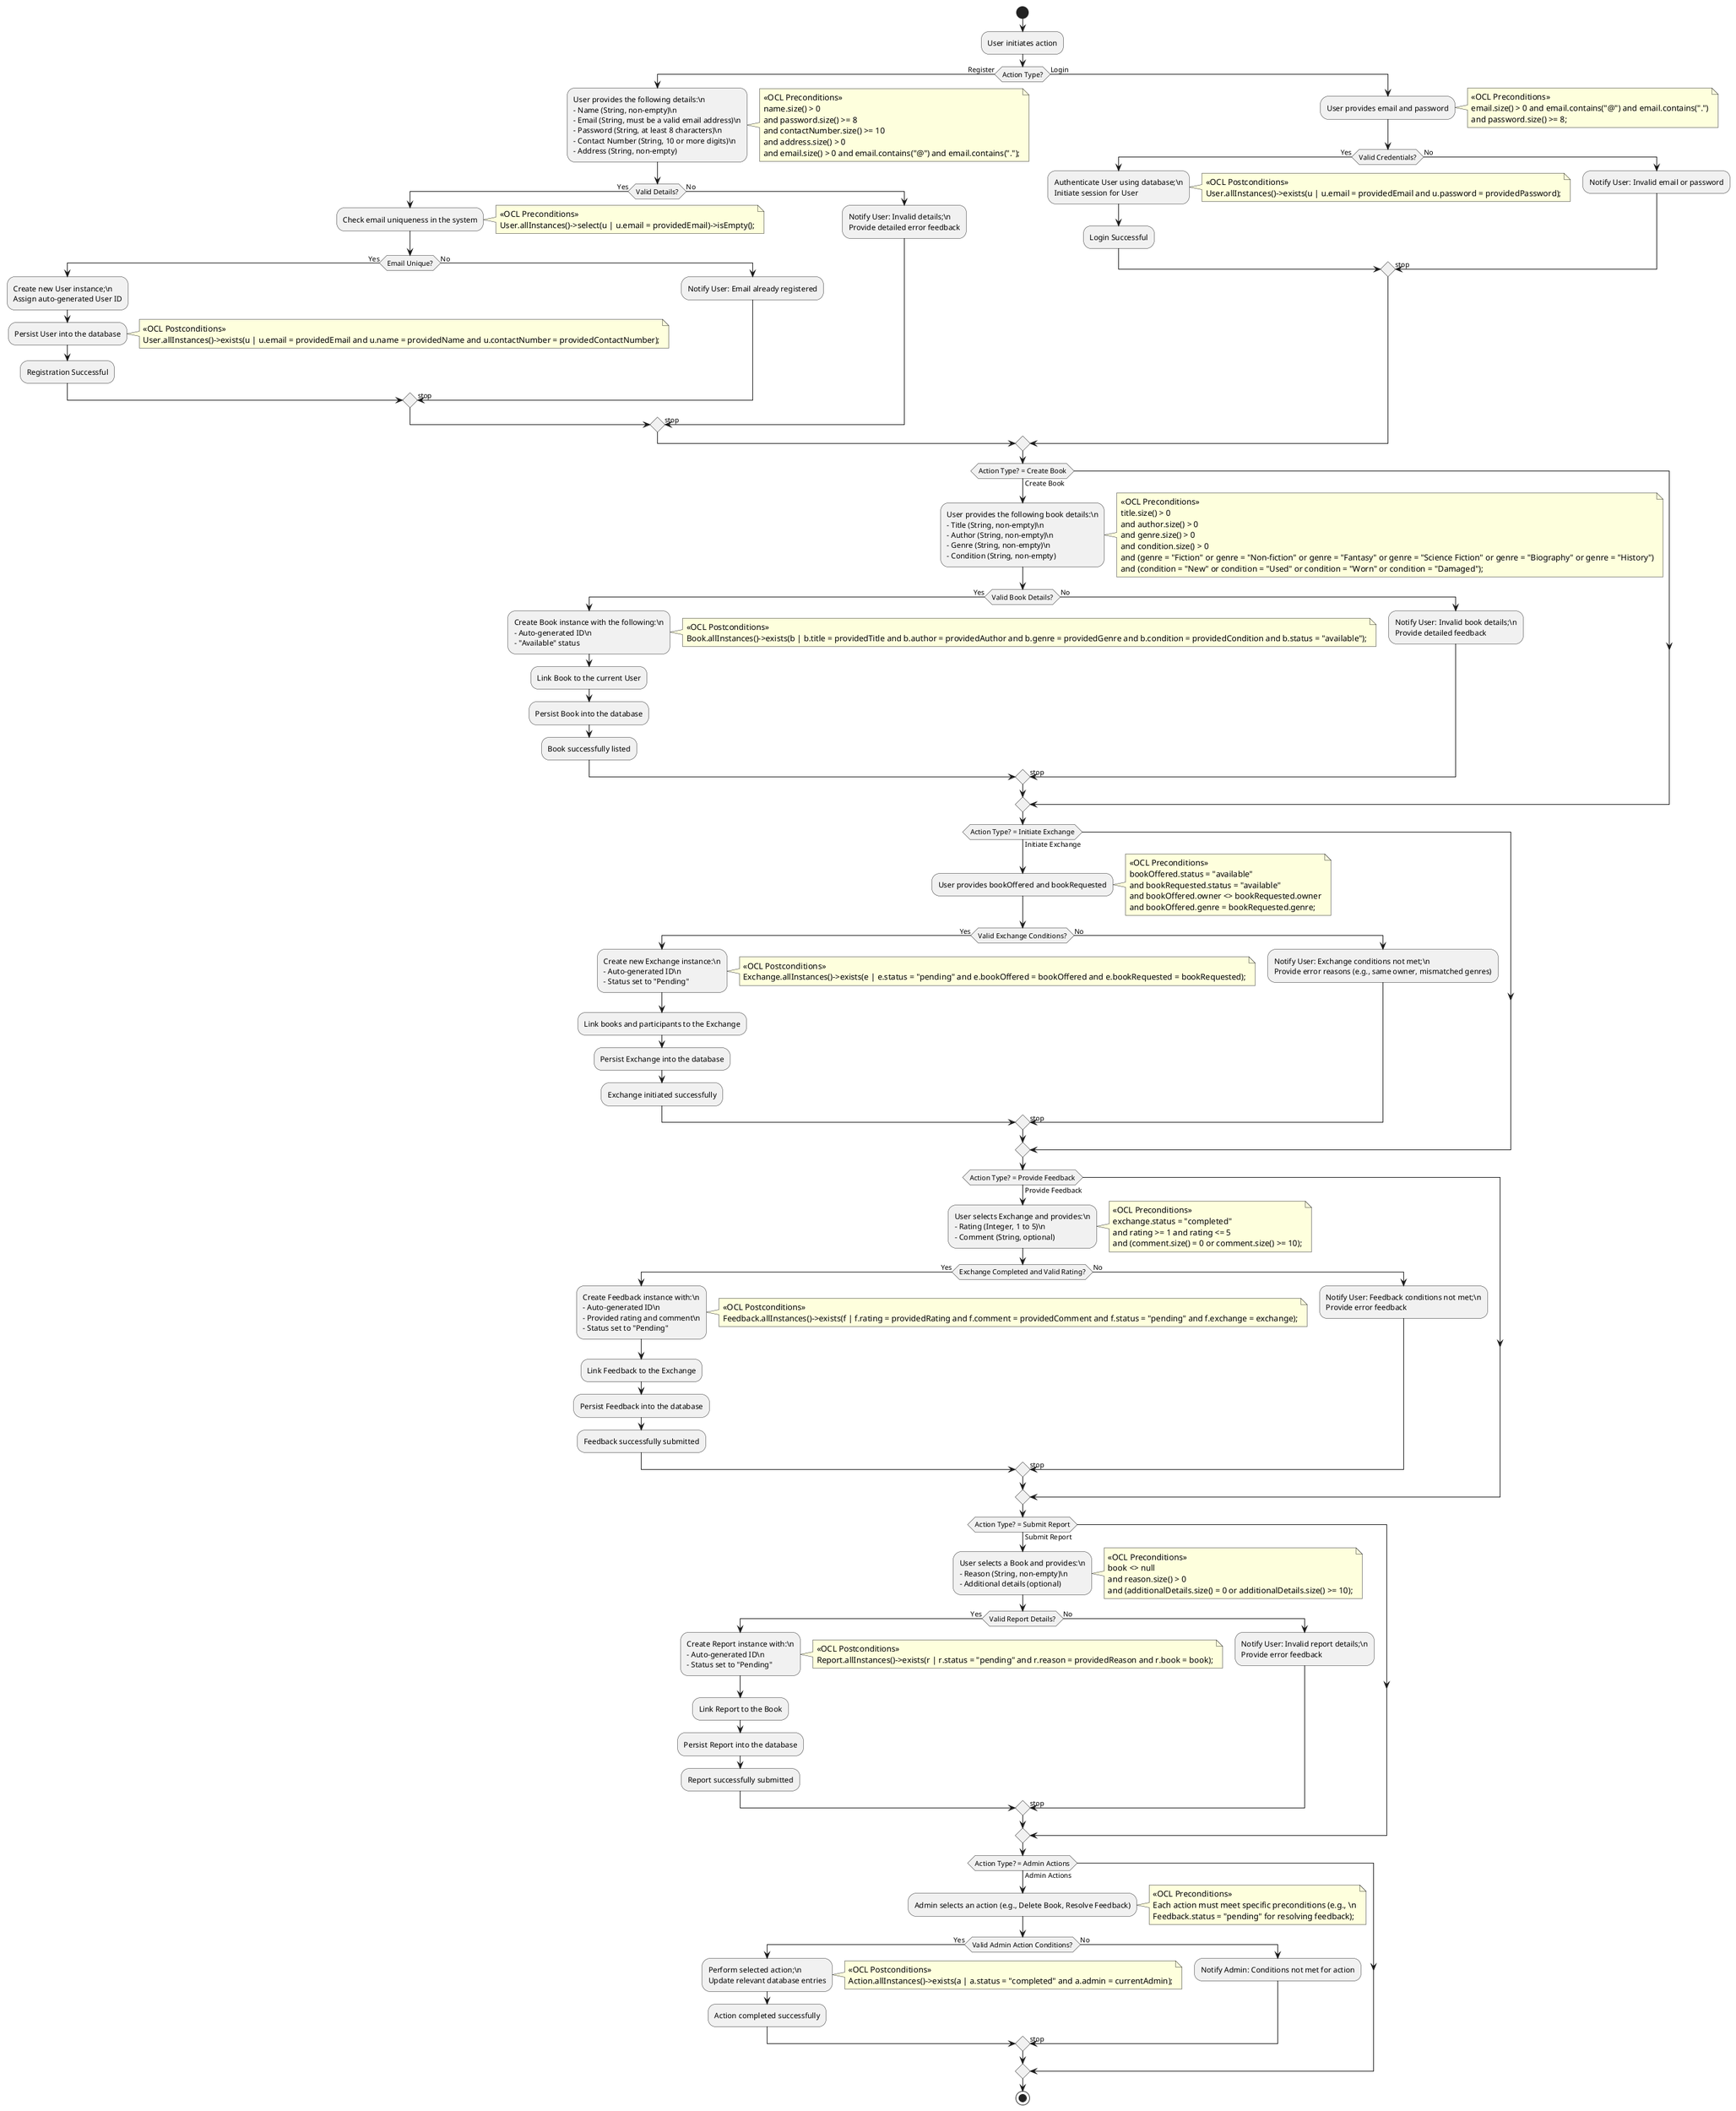 @startuml

start

:User initiates action;

if (Action Type?) then (Register)
    :User provides the following details:\n
    - Name (String, non-empty)\n
    - Email (String, must be a valid email address)\n
    - Password (String, at least 8 characters)\n
    - Contact Number (String, 10 or more digits)\n
    - Address (String, non-empty);

    note right
    <<OCL Preconditions>>
    name.size() > 0
    and password.size() >= 8
    and contactNumber.size() >= 10
    and address.size() > 0
    and email.size() > 0 and email.contains("@") and email.contains(".");
    end note

    if (Valid Details?) then (Yes)
        :Check email uniqueness in the system;

        note right
        <<OCL Preconditions>>
        User.allInstances()->select(u | u.email = providedEmail)->isEmpty();
        end note

        if (Email Unique?) then (Yes)
            :Create new User instance;\n
            Assign auto-generated User ID;
            :Persist User into the database;

            note right
            <<OCL Postconditions>>
            User.allInstances()->exists(u | u.email = providedEmail and u.name = providedName and u.contactNumber = providedContactNumber);
            end note

            :Registration Successful;
        else (No)
            :Notify User: Email already registered;
            ->stop;
        endif
    else (No)
        :Notify User: Invalid details;\n
        Provide detailed error feedback;
        ->stop;
    endif
else (Login)
    :User provides email and password;

    note right
    <<OCL Preconditions>>
    email.size() > 0 and email.contains("@") and email.contains(".")
    and password.size() >= 8;
    end note

    if (Valid Credentials?) then (Yes)
        :Authenticate User using database;\n
        Initiate session for User;

        note right
        <<OCL Postconditions>>
        User.allInstances()->exists(u | u.email = providedEmail and u.password = providedPassword);
        end note

        :Login Successful;
    else (No)
        :Notify User: Invalid email or password;
        ->stop;
    endif
endif

if (Action Type? = Create Book) then (Create Book)
    :User provides the following book details:\n
    - Title (String, non-empty)\n
    - Author (String, non-empty)\n
    - Genre (String, non-empty)\n
    - Condition (String, non-empty);

    note right
    <<OCL Preconditions>>
    title.size() > 0
    and author.size() > 0
    and genre.size() > 0
    and condition.size() > 0
    and (genre = "Fiction" or genre = "Non-fiction" or genre = "Fantasy" or genre = "Science Fiction" or genre = "Biography" or genre = "History")
    and (condition = "New" or condition = "Used" or condition = "Worn" or condition = "Damaged");
    end note

    if (Valid Book Details?) then (Yes)
        :Create Book instance with the following:\n
        - Auto-generated ID\n
        - "Available" status;

        note right
        <<OCL Postconditions>>
        Book.allInstances()->exists(b | b.title = providedTitle and b.author = providedAuthor and b.genre = providedGenre and b.condition = providedCondition and b.status = "available");
        end note

        :Link Book to the current User;
        :Persist Book into the database;
        :Book successfully listed;
    else (No)
        :Notify User: Invalid book details;\n
        Provide detailed feedback;
        ->stop;
    endif
endif

if (Action Type? = Initiate Exchange) then (Initiate Exchange)
    :User provides bookOffered and bookRequested;

    note right
    <<OCL Preconditions>>
    bookOffered.status = "available"
    and bookRequested.status = "available"
    and bookOffered.owner <> bookRequested.owner
    and bookOffered.genre = bookRequested.genre;
    end note

    if (Valid Exchange Conditions?) then (Yes)
        :Create new Exchange instance:\n
        - Auto-generated ID\n
        - Status set to "Pending";

        note right
        <<OCL Postconditions>>
        Exchange.allInstances()->exists(e | e.status = "pending" and e.bookOffered = bookOffered and e.bookRequested = bookRequested);
        end note

        :Link books and participants to the Exchange;
        :Persist Exchange into the database;
        :Exchange initiated successfully;
    else (No)
        :Notify User: Exchange conditions not met;\n
        Provide error reasons (e.g., same owner, mismatched genres);
        ->stop;
    endif
endif

if (Action Type? = Provide Feedback) then (Provide Feedback)
    :User selects Exchange and provides:\n
    - Rating (Integer, 1 to 5)\n
    - Comment (String, optional);

    note right
    <<OCL Preconditions>>
    exchange.status = "completed"
    and rating >= 1 and rating <= 5
    and (comment.size() = 0 or comment.size() >= 10);
    end note

    if (Exchange Completed and Valid Rating?) then (Yes)
        :Create Feedback instance with:\n
        - Auto-generated ID\n
        - Provided rating and comment\n
        - Status set to "Pending";

        note right
        <<OCL Postconditions>>
        Feedback.allInstances()->exists(f | f.rating = providedRating and f.comment = providedComment and f.status = "pending" and f.exchange = exchange);
        end note

        :Link Feedback to the Exchange;
        :Persist Feedback into the database;
        :Feedback successfully submitted;
    else (No)
        :Notify User: Feedback conditions not met;\n
        Provide error feedback;
        ->stop;
    endif
endif

if (Action Type? = Submit Report) then (Submit Report)
    :User selects a Book and provides:\n
    - Reason (String, non-empty)\n
    - Additional details (optional);

    note right
    <<OCL Preconditions>>
    book <> null
    and reason.size() > 0
    and (additionalDetails.size() = 0 or additionalDetails.size() >= 10);
    end note

    if (Valid Report Details?) then (Yes)
        :Create Report instance with:\n
        - Auto-generated ID\n
        - Status set to "Pending";

        note right
        <<OCL Postconditions>>
        Report.allInstances()->exists(r | r.status = "pending" and r.reason = providedReason and r.book = book);
        end note

        :Link Report to the Book;
        :Persist Report into the database;
        :Report successfully submitted;
    else (No)
        :Notify User: Invalid report details;\n
        Provide error feedback;
        ->stop;
    endif
endif

if (Action Type? = Admin Actions) then (Admin Actions)
    :Admin selects an action (e.g., Delete Book, Resolve Feedback);

    note right
    <<OCL Preconditions>>
    Each action must meet specific preconditions (e.g., \n
    Feedback.status = "pending" for resolving feedback);
    end note

    if (Valid Admin Action Conditions?) then (Yes)
        :Perform selected action;\n
        Update relevant database entries;

        note right
        <<OCL Postconditions>>
        Action.allInstances()->exists(a | a.status = "completed" and a.admin = currentAdmin);
        end note

        :Action completed successfully;
    else (No)
        :Notify Admin: Conditions not met for action;
        ->stop;
    endif
endif

stop

@enduml
